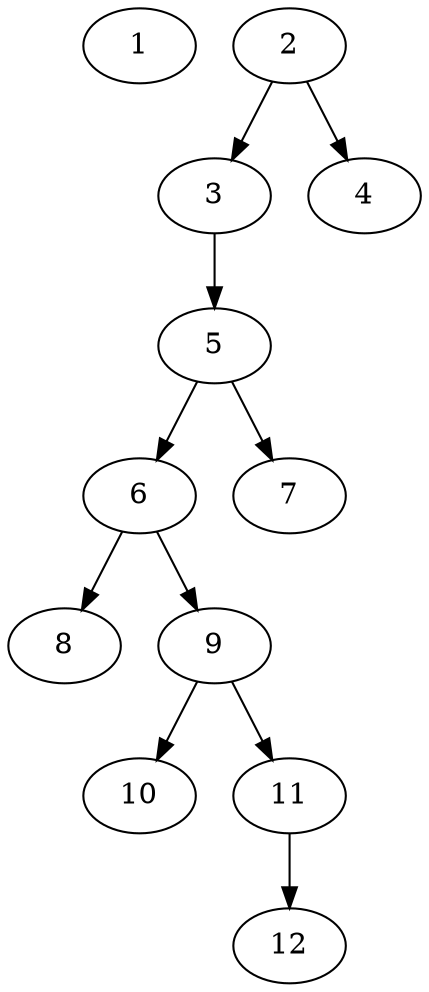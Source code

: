 // DAG (tier=1-easy, mode=data, n=12, ccr=0.338, fat=0.395, density=0.336, regular=0.708, jump=0.040, mindata=1048576, maxdata=8388608)
// DAG automatically generated by daggen at Sun Aug 24 16:33:33 2025
// /home/ermia/Project/Environments/daggen/bin/daggen --dot --ccr 0.338 --fat 0.395 --regular 0.708 --density 0.336 --jump 0.040 --mindata 1048576 --maxdata 8388608 -n 12 
digraph G {
  1 [size="286785686592290816000", alpha="0.08", expect_size="143392843296145408000"]
  2 [size="682666379381054976", alpha="0.15", expect_size="341333189690527488"]
  2 -> 3 [size ="346934044786688"]
  2 -> 4 [size ="346934044786688"]
  3 [size="330725318304651136", alpha="0.09", expect_size="165362659152325568"]
  3 -> 5 [size ="182085482446848"]
  4 [size="487529624248038457344", alpha="0.00", expect_size="243764812124019228672"]
  5 [size="224039133174898464", alpha="0.08", expect_size="112019566587449232"]
  5 -> 6 [size ="148821824765952"]
  5 -> 7 [size ="148821824765952"]
  6 [size="101543239897353027584", alpha="0.18", expect_size="50771619948676513792"]
  6 -> 8 [size ="174123477106688"]
  6 -> 9 [size ="174123477106688"]
  7 [size="411894554638474543104", alpha="0.11", expect_size="205947277319237271552"]
  8 [size="146428305837921120", alpha="0.00", expect_size="73214152918960560"]
  9 [size="19074653832872568", alpha="0.13", expect_size="9537326916436284"]
  9 -> 10 [size ="454037174484992"]
  9 -> 11 [size ="454037174484992"]
  10 [size="3593297357062200", alpha="0.15", expect_size="1796648678531100"]
  11 [size="8434561670626194", alpha="0.08", expect_size="4217280835313097"]
  11 -> 12 [size ="156841602449408"]
  12 [size="419868219152313600", alpha="0.18", expect_size="209934109576156800"]
}